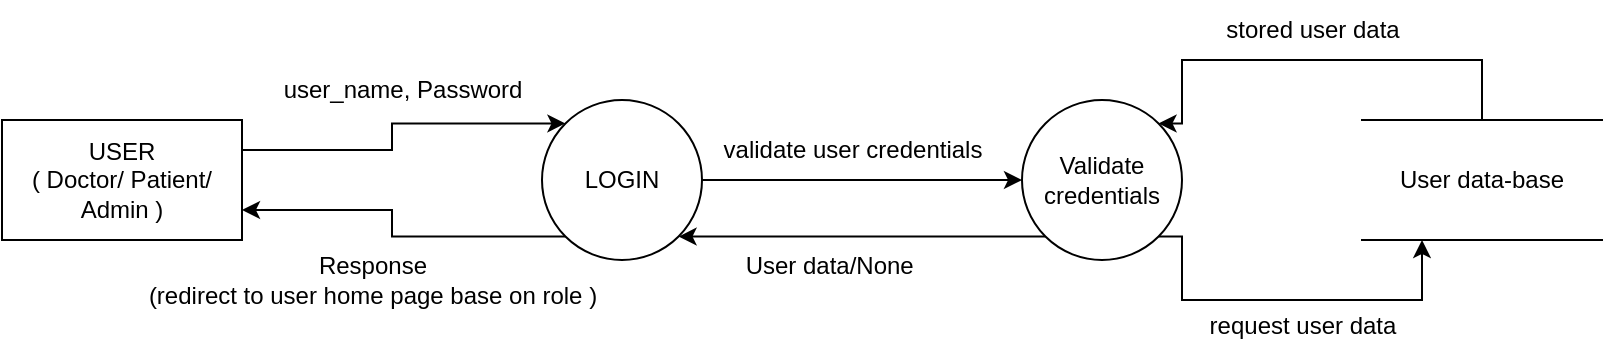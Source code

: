 <mxfile version="21.3.7" type="device">
  <diagram name="Page-1" id="fHe215YbdDqYGJMwz6E5">
    <mxGraphModel dx="1500" dy="824" grid="1" gridSize="10" guides="1" tooltips="1" connect="1" arrows="1" fold="1" page="1" pageScale="1" pageWidth="850" pageHeight="1100" math="0" shadow="0">
      <root>
        <mxCell id="0" />
        <mxCell id="1" parent="0" />
        <mxCell id="P_g_O1UX5Ya7a40N1hHE-4" value="" style="edgeStyle=orthogonalEdgeStyle;rounded=0;orthogonalLoop=1;jettySize=auto;html=1;" edge="1" parent="1" source="P_g_O1UX5Ya7a40N1hHE-2" target="P_g_O1UX5Ya7a40N1hHE-3">
          <mxGeometry relative="1" as="geometry" />
        </mxCell>
        <mxCell id="P_g_O1UX5Ya7a40N1hHE-14" style="edgeStyle=orthogonalEdgeStyle;rounded=0;orthogonalLoop=1;jettySize=auto;html=1;exitX=0;exitY=1;exitDx=0;exitDy=0;entryX=1;entryY=1;entryDx=0;entryDy=0;" edge="1" parent="1" source="P_g_O1UX5Ya7a40N1hHE-3" target="P_g_O1UX5Ya7a40N1hHE-2">
          <mxGeometry relative="1" as="geometry" />
        </mxCell>
        <mxCell id="P_g_O1UX5Ya7a40N1hHE-17" value="" style="edgeStyle=orthogonalEdgeStyle;rounded=0;orthogonalLoop=1;jettySize=auto;html=1;entryX=1;entryY=0.75;entryDx=0;entryDy=0;exitX=0;exitY=1;exitDx=0;exitDy=0;" edge="1" parent="1" source="P_g_O1UX5Ya7a40N1hHE-2" target="P_g_O1UX5Ya7a40N1hHE-16">
          <mxGeometry relative="1" as="geometry" />
        </mxCell>
        <mxCell id="P_g_O1UX5Ya7a40N1hHE-2" value="LOGIN" style="ellipse;whiteSpace=wrap;html=1;aspect=fixed;" vertex="1" parent="1">
          <mxGeometry x="300" y="180" width="80" height="80" as="geometry" />
        </mxCell>
        <mxCell id="P_g_O1UX5Ya7a40N1hHE-6" style="edgeStyle=orthogonalEdgeStyle;rounded=0;orthogonalLoop=1;jettySize=auto;html=1;exitX=1;exitY=1;exitDx=0;exitDy=0;entryX=0.25;entryY=1;entryDx=0;entryDy=0;" edge="1" parent="1" source="P_g_O1UX5Ya7a40N1hHE-3" target="P_g_O1UX5Ya7a40N1hHE-5">
          <mxGeometry relative="1" as="geometry">
            <mxPoint x="640" y="320" as="targetPoint" />
            <Array as="points">
              <mxPoint x="620" y="248" />
              <mxPoint x="620" y="280" />
              <mxPoint x="740" y="280" />
            </Array>
          </mxGeometry>
        </mxCell>
        <mxCell id="P_g_O1UX5Ya7a40N1hHE-10" style="edgeStyle=orthogonalEdgeStyle;rounded=0;orthogonalLoop=1;jettySize=auto;html=1;exitX=0.5;exitY=0;exitDx=0;exitDy=0;entryX=1;entryY=0;entryDx=0;entryDy=0;" edge="1" parent="1" source="P_g_O1UX5Ya7a40N1hHE-5" target="P_g_O1UX5Ya7a40N1hHE-3">
          <mxGeometry relative="1" as="geometry">
            <Array as="points">
              <mxPoint x="770" y="160" />
              <mxPoint x="620" y="160" />
              <mxPoint x="620" y="192" />
            </Array>
          </mxGeometry>
        </mxCell>
        <mxCell id="P_g_O1UX5Ya7a40N1hHE-3" value="Validate credentials" style="ellipse;whiteSpace=wrap;html=1;" vertex="1" parent="1">
          <mxGeometry x="540" y="180" width="80" height="80" as="geometry" />
        </mxCell>
        <mxCell id="P_g_O1UX5Ya7a40N1hHE-5" value="User data-base" style="shape=partialRectangle;whiteSpace=wrap;html=1;left=0;right=0;fillColor=none;" vertex="1" parent="1">
          <mxGeometry x="710" y="190" width="120" height="60" as="geometry" />
        </mxCell>
        <mxCell id="P_g_O1UX5Ya7a40N1hHE-11" value="stored user data" style="text;html=1;align=center;verticalAlign=middle;resizable=0;points=[];autosize=1;strokeColor=none;fillColor=none;" vertex="1" parent="1">
          <mxGeometry x="630" y="130" width="110" height="30" as="geometry" />
        </mxCell>
        <mxCell id="P_g_O1UX5Ya7a40N1hHE-12" value="request user data" style="text;html=1;align=center;verticalAlign=middle;resizable=0;points=[];autosize=1;strokeColor=none;fillColor=none;" vertex="1" parent="1">
          <mxGeometry x="620" y="278" width="120" height="30" as="geometry" />
        </mxCell>
        <mxCell id="P_g_O1UX5Ya7a40N1hHE-13" value="validate user credentials" style="text;html=1;align=center;verticalAlign=middle;resizable=0;points=[];autosize=1;strokeColor=none;fillColor=none;" vertex="1" parent="1">
          <mxGeometry x="380" y="190" width="150" height="30" as="geometry" />
        </mxCell>
        <mxCell id="P_g_O1UX5Ya7a40N1hHE-15" value="User data/None&amp;nbsp;" style="text;html=1;align=center;verticalAlign=middle;resizable=0;points=[];autosize=1;strokeColor=none;fillColor=none;" vertex="1" parent="1">
          <mxGeometry x="390" y="248" width="110" height="30" as="geometry" />
        </mxCell>
        <mxCell id="P_g_O1UX5Ya7a40N1hHE-19" style="edgeStyle=orthogonalEdgeStyle;rounded=0;orthogonalLoop=1;jettySize=auto;html=1;exitX=1;exitY=0.25;exitDx=0;exitDy=0;entryX=0;entryY=0;entryDx=0;entryDy=0;" edge="1" parent="1" source="P_g_O1UX5Ya7a40N1hHE-16" target="P_g_O1UX5Ya7a40N1hHE-2">
          <mxGeometry relative="1" as="geometry">
            <Array as="points">
              <mxPoint x="225" y="205" />
              <mxPoint x="225" y="192" />
            </Array>
          </mxGeometry>
        </mxCell>
        <mxCell id="P_g_O1UX5Ya7a40N1hHE-16" value="USER&lt;br&gt;( Doctor/ Patient/ Admin )" style="whiteSpace=wrap;html=1;" vertex="1" parent="1">
          <mxGeometry x="30" y="190" width="120" height="60" as="geometry" />
        </mxCell>
        <mxCell id="P_g_O1UX5Ya7a40N1hHE-18" value="Response &lt;br&gt;(redirect to user home page base on role )" style="text;html=1;align=center;verticalAlign=middle;resizable=0;points=[];autosize=1;strokeColor=none;fillColor=none;" vertex="1" parent="1">
          <mxGeometry x="90" y="250" width="250" height="40" as="geometry" />
        </mxCell>
        <mxCell id="P_g_O1UX5Ya7a40N1hHE-20" value="user_name, Password" style="text;html=1;align=center;verticalAlign=middle;resizable=0;points=[];autosize=1;strokeColor=none;fillColor=none;" vertex="1" parent="1">
          <mxGeometry x="160" y="160" width="140" height="30" as="geometry" />
        </mxCell>
      </root>
    </mxGraphModel>
  </diagram>
</mxfile>

